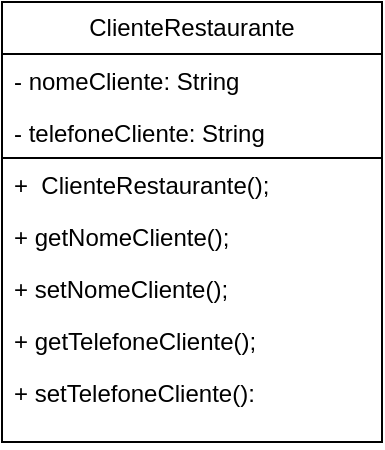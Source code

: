 <mxfile version="24.7.12">
  <diagram name="Página-1" id="UMzBXDggHSwoHHbEA_F-">
    <mxGraphModel grid="1" page="1" gridSize="10" guides="1" tooltips="1" connect="1" arrows="1" fold="1" pageScale="1" pageWidth="827" pageHeight="1169" math="0" shadow="0">
      <root>
        <mxCell id="0" />
        <mxCell id="1" parent="0" />
        <mxCell id="Xi8M5J_qFJPJecMSVVCh-1" value="ClienteRestaurante" style="swimlane;fontStyle=0;childLayout=stackLayout;horizontal=1;startSize=26;fillColor=none;horizontalStack=0;resizeParent=1;resizeParentMax=0;resizeLast=0;collapsible=1;marginBottom=0;whiteSpace=wrap;html=1;" vertex="1" parent="1">
          <mxGeometry x="80" y="40" width="190" height="78" as="geometry" />
        </mxCell>
        <mxCell id="Xi8M5J_qFJPJecMSVVCh-2" value="- nomeCliente: String&lt;div&gt;&lt;br&gt;&lt;/div&gt;" style="text;strokeColor=none;fillColor=none;align=left;verticalAlign=top;spacingLeft=4;spacingRight=4;overflow=hidden;rotatable=0;points=[[0,0.5],[1,0.5]];portConstraint=eastwest;whiteSpace=wrap;html=1;" vertex="1" parent="Xi8M5J_qFJPJecMSVVCh-1">
          <mxGeometry y="26" width="190" height="26" as="geometry" />
        </mxCell>
        <mxCell id="Xi8M5J_qFJPJecMSVVCh-3" value="- telefoneCliente: String" style="text;strokeColor=none;fillColor=none;align=left;verticalAlign=top;spacingLeft=4;spacingRight=4;overflow=hidden;rotatable=0;points=[[0,0.5],[1,0.5]];portConstraint=eastwest;whiteSpace=wrap;html=1;" vertex="1" parent="Xi8M5J_qFJPJecMSVVCh-1">
          <mxGeometry y="52" width="190" height="26" as="geometry" />
        </mxCell>
        <mxCell id="Xi8M5J_qFJPJecMSVVCh-4" value="&lt;div&gt;&lt;br&gt;&lt;/div&gt;" style="text;strokeColor=default;fillColor=none;align=left;verticalAlign=top;spacingLeft=4;spacingRight=4;overflow=hidden;rotatable=0;points=[[0,0.5],[1,0.5]];portConstraint=eastwest;whiteSpace=wrap;html=1;" vertex="1" parent="1">
          <mxGeometry x="80" y="118" width="190" height="142" as="geometry" />
        </mxCell>
        <mxCell id="Xi8M5J_qFJPJecMSVVCh-9" value="&lt;div&gt;+&amp;nbsp; ClienteRestaurante();&lt;/div&gt;" style="text;strokeColor=none;fillColor=none;align=left;verticalAlign=top;spacingLeft=4;spacingRight=4;overflow=hidden;rotatable=0;points=[[0,0.5],[1,0.5]];portConstraint=eastwest;whiteSpace=wrap;html=1;" vertex="1" parent="1">
          <mxGeometry x="80" y="118" width="190" height="26" as="geometry" />
        </mxCell>
        <mxCell id="Xi8M5J_qFJPJecMSVVCh-10" value="+ getNomeCliente();" style="text;strokeColor=none;fillColor=none;align=left;verticalAlign=top;spacingLeft=4;spacingRight=4;overflow=hidden;rotatable=0;points=[[0,0.5],[1,0.5]];portConstraint=eastwest;whiteSpace=wrap;html=1;" vertex="1" parent="1">
          <mxGeometry x="80" y="144" width="190" height="26" as="geometry" />
        </mxCell>
        <mxCell id="Xi8M5J_qFJPJecMSVVCh-11" value="&lt;div&gt;+ setNomeCliente();&lt;/div&gt;" style="text;strokeColor=none;fillColor=none;align=left;verticalAlign=top;spacingLeft=4;spacingRight=4;overflow=hidden;rotatable=0;points=[[0,0.5],[1,0.5]];portConstraint=eastwest;whiteSpace=wrap;html=1;" vertex="1" parent="1">
          <mxGeometry x="80" y="170" width="190" height="26" as="geometry" />
        </mxCell>
        <mxCell id="Xi8M5J_qFJPJecMSVVCh-12" value="+ getTelefoneCliente();" style="text;strokeColor=none;fillColor=none;align=left;verticalAlign=top;spacingLeft=4;spacingRight=4;overflow=hidden;rotatable=0;points=[[0,0.5],[1,0.5]];portConstraint=eastwest;whiteSpace=wrap;html=1;" vertex="1" parent="1">
          <mxGeometry x="80" y="196" width="190" height="26" as="geometry" />
        </mxCell>
        <mxCell id="Xi8M5J_qFJPJecMSVVCh-13" value="+ setTelefoneCliente():&lt;div&gt;&lt;br&gt;&lt;/div&gt;" style="text;strokeColor=none;fillColor=none;align=left;verticalAlign=top;spacingLeft=4;spacingRight=4;overflow=hidden;rotatable=0;points=[[0,0.5],[1,0.5]];portConstraint=eastwest;whiteSpace=wrap;html=1;" vertex="1" parent="1">
          <mxGeometry x="80" y="222" width="190" height="26" as="geometry" />
        </mxCell>
      </root>
    </mxGraphModel>
  </diagram>
</mxfile>
